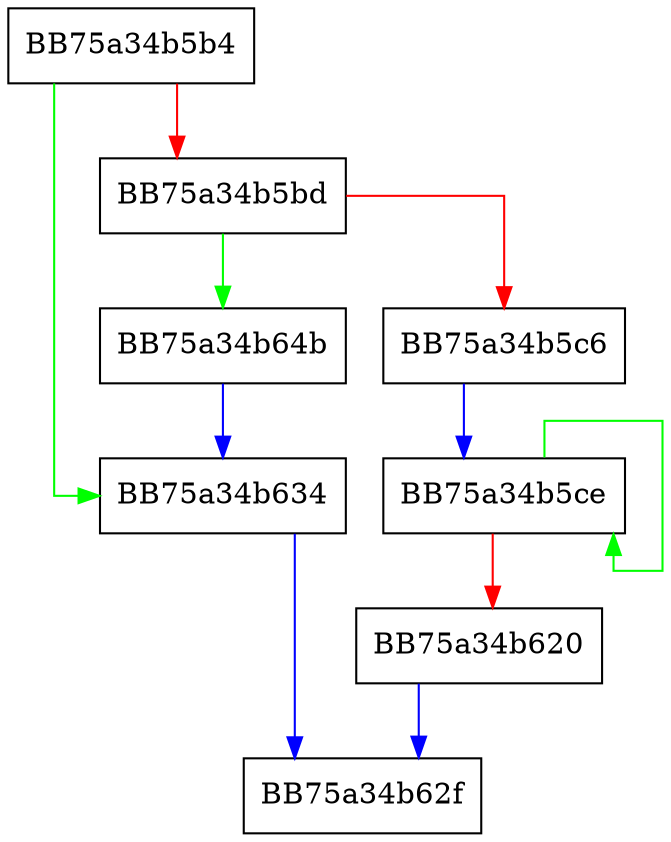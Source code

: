 digraph memcpy_s {
  node [shape="box"];
  graph [splines=ortho];
  BB75a34b5b4 -> BB75a34b634 [color="green"];
  BB75a34b5b4 -> BB75a34b5bd [color="red"];
  BB75a34b5bd -> BB75a34b64b [color="green"];
  BB75a34b5bd -> BB75a34b5c6 [color="red"];
  BB75a34b5c6 -> BB75a34b5ce [color="blue"];
  BB75a34b5ce -> BB75a34b5ce [color="green"];
  BB75a34b5ce -> BB75a34b620 [color="red"];
  BB75a34b620 -> BB75a34b62f [color="blue"];
  BB75a34b634 -> BB75a34b62f [color="blue"];
  BB75a34b64b -> BB75a34b634 [color="blue"];
}